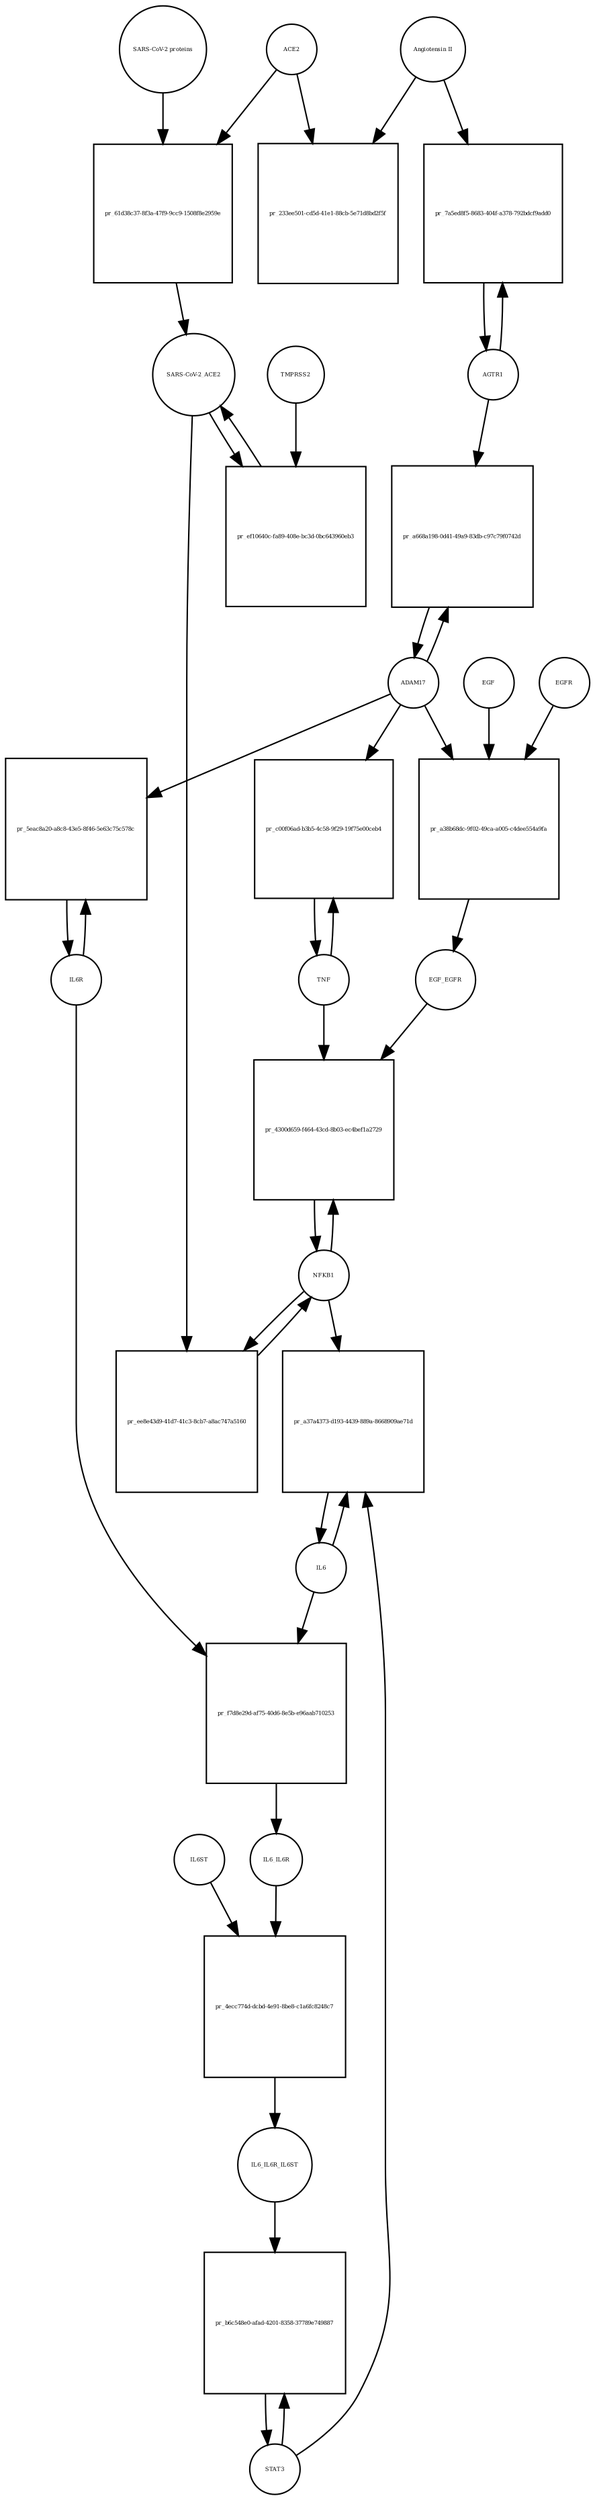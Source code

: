 strict digraph  {
"Angiotensin II" [annotation="", bipartite=0, cls="simple chemical", fontsize=4, label="Angiotensin II", shape=circle];
"pr_233ee501-cd5d-41e1-88cb-5e71d8bd2f5f" [annotation="", bipartite=1, cls=process, fontsize=4, label="pr_233ee501-cd5d-41e1-88cb-5e71d8bd2f5f", shape=square];
ACE2 [annotation="", bipartite=0, cls=macromolecule, fontsize=4, label=ACE2, shape=circle];
"pr_61d38c37-8f3a-47f9-9cc9-1508f8e2959e" [annotation="", bipartite=1, cls=process, fontsize=4, label="pr_61d38c37-8f3a-47f9-9cc9-1508f8e2959e", shape=square];
"SARS-CoV-2_ACE2" [annotation="", bipartite=0, cls=complex, fontsize=4, label="SARS-CoV-2_ACE2", shape=circle];
"SARS-CoV-2 proteins" [annotation="", bipartite=0, cls=macromolecule, fontsize=4, label="SARS-CoV-2 proteins", shape=circle];
"pr_ef10640c-fa89-408e-bc3d-0bc643960eb3" [annotation="", bipartite=1, cls=process, fontsize=4, label="pr_ef10640c-fa89-408e-bc3d-0bc643960eb3", shape=square];
TMPRSS2 [annotation="", bipartite=0, cls=macromolecule, fontsize=4, label=TMPRSS2, shape=circle];
NFKB1 [annotation="", bipartite=0, cls=macromolecule, fontsize=4, label=NFKB1, shape=circle];
"pr_ee8e43d9-41d7-41c3-8cb7-a8ac747a5160" [annotation="", bipartite=1, cls=process, fontsize=4, label="pr_ee8e43d9-41d7-41c3-8cb7-a8ac747a5160", shape=square];
"pr_4300d659-f464-43cd-8b03-ec4bef1a2729" [annotation="", bipartite=1, cls=process, fontsize=4, label="pr_4300d659-f464-43cd-8b03-ec4bef1a2729", shape=square];
EGF_EGFR [annotation="", bipartite=0, cls=complex, fontsize=4, label=EGF_EGFR, shape=circle];
TNF [annotation="", bipartite=0, cls=macromolecule, fontsize=4, label=TNF, shape=circle];
AGTR1 [annotation="", bipartite=0, cls=macromolecule, fontsize=4, label=AGTR1, shape=circle];
"pr_7a5ed8f5-8683-404f-a378-792bdcf9add0" [annotation="", bipartite=1, cls=process, fontsize=4, label="pr_7a5ed8f5-8683-404f-a378-792bdcf9add0", shape=square];
ADAM17 [annotation="", bipartite=0, cls=macromolecule, fontsize=4, label=ADAM17, shape=circle];
"pr_a668a198-0d41-49a9-83db-c97c79f0742d" [annotation="", bipartite=1, cls=process, fontsize=4, label="pr_a668a198-0d41-49a9-83db-c97c79f0742d", shape=square];
IL6R [annotation="", bipartite=0, cls=macromolecule, fontsize=4, label=IL6R, shape=circle];
"pr_5eac8a20-a8c8-43e5-8f46-5e63c75c578c" [annotation="", bipartite=1, cls=process, fontsize=4, label="pr_5eac8a20-a8c8-43e5-8f46-5e63c75c578c", shape=square];
EGFR [annotation="", bipartite=0, cls=macromolecule, fontsize=4, label=EGFR, shape=circle];
"pr_a38b68dc-9f02-49ca-a005-c4dee554a9fa" [annotation="", bipartite=1, cls=process, fontsize=4, label="pr_a38b68dc-9f02-49ca-a005-c4dee554a9fa", shape=square];
EGF [annotation="", bipartite=0, cls=macromolecule, fontsize=4, label=EGF, shape=circle];
"pr_c00f06ad-b3b5-4c58-9f29-19f75e00ceb4" [annotation="", bipartite=1, cls=process, fontsize=4, label="pr_c00f06ad-b3b5-4c58-9f29-19f75e00ceb4", shape=square];
"pr_f7d8e29d-af75-40d6-8e5b-e96aab710253" [annotation="", bipartite=1, cls=process, fontsize=4, label="pr_f7d8e29d-af75-40d6-8e5b-e96aab710253", shape=square];
IL6_IL6R [annotation="", bipartite=0, cls=complex, fontsize=4, label=IL6_IL6R, shape=circle];
IL6 [annotation="", bipartite=0, cls=macromolecule, fontsize=4, label=IL6, shape=circle];
"pr_4ecc774d-dcbd-4e91-8be8-c1a6fc8248c7" [annotation="", bipartite=1, cls=process, fontsize=4, label="pr_4ecc774d-dcbd-4e91-8be8-c1a6fc8248c7", shape=square];
IL6_IL6R_IL6ST [annotation="", bipartite=0, cls=complex, fontsize=4, label=IL6_IL6R_IL6ST, shape=circle];
IL6ST [annotation="", bipartite=0, cls=macromolecule, fontsize=4, label=IL6ST, shape=circle];
STAT3 [annotation="", bipartite=0, cls=macromolecule, fontsize=4, label=STAT3, shape=circle];
"pr_b6c548e0-afad-4201-8358-37789e749887" [annotation="", bipartite=1, cls=process, fontsize=4, label="pr_b6c548e0-afad-4201-8358-37789e749887", shape=square];
"pr_a37a4373-d193-4439-889a-8668909ae71d" [annotation="", bipartite=1, cls=process, fontsize=4, label="pr_a37a4373-d193-4439-889a-8668909ae71d", shape=square];
"Angiotensin II" -> "pr_233ee501-cd5d-41e1-88cb-5e71d8bd2f5f"  [annotation="", interaction_type=consumption];
"Angiotensin II" -> "pr_7a5ed8f5-8683-404f-a378-792bdcf9add0"  [annotation="", interaction_type=catalysis];
ACE2 -> "pr_233ee501-cd5d-41e1-88cb-5e71d8bd2f5f"  [annotation="", interaction_type=catalysis];
ACE2 -> "pr_61d38c37-8f3a-47f9-9cc9-1508f8e2959e"  [annotation="", interaction_type=consumption];
"pr_61d38c37-8f3a-47f9-9cc9-1508f8e2959e" -> "SARS-CoV-2_ACE2"  [annotation="", interaction_type=production];
"SARS-CoV-2_ACE2" -> "pr_ef10640c-fa89-408e-bc3d-0bc643960eb3"  [annotation="", interaction_type=consumption];
"SARS-CoV-2_ACE2" -> "pr_ee8e43d9-41d7-41c3-8cb7-a8ac747a5160"  [annotation="", interaction_type=stimulation];
"SARS-CoV-2 proteins" -> "pr_61d38c37-8f3a-47f9-9cc9-1508f8e2959e"  [annotation="", interaction_type=consumption];
"pr_ef10640c-fa89-408e-bc3d-0bc643960eb3" -> "SARS-CoV-2_ACE2"  [annotation="", interaction_type=production];
TMPRSS2 -> "pr_ef10640c-fa89-408e-bc3d-0bc643960eb3"  [annotation="", interaction_type=consumption];
NFKB1 -> "pr_ee8e43d9-41d7-41c3-8cb7-a8ac747a5160"  [annotation="", interaction_type=consumption];
NFKB1 -> "pr_4300d659-f464-43cd-8b03-ec4bef1a2729"  [annotation="", interaction_type=consumption];
NFKB1 -> "pr_a37a4373-d193-4439-889a-8668909ae71d"  [annotation="", interaction_type=stimulation];
"pr_ee8e43d9-41d7-41c3-8cb7-a8ac747a5160" -> NFKB1  [annotation="", interaction_type=production];
"pr_4300d659-f464-43cd-8b03-ec4bef1a2729" -> NFKB1  [annotation="", interaction_type=production];
EGF_EGFR -> "pr_4300d659-f464-43cd-8b03-ec4bef1a2729"  [annotation="", interaction_type=stimulation];
TNF -> "pr_4300d659-f464-43cd-8b03-ec4bef1a2729"  [annotation="", interaction_type=stimulation];
TNF -> "pr_c00f06ad-b3b5-4c58-9f29-19f75e00ceb4"  [annotation="", interaction_type=consumption];
AGTR1 -> "pr_7a5ed8f5-8683-404f-a378-792bdcf9add0"  [annotation="", interaction_type=consumption];
AGTR1 -> "pr_a668a198-0d41-49a9-83db-c97c79f0742d"  [annotation="", interaction_type=catalysis];
"pr_7a5ed8f5-8683-404f-a378-792bdcf9add0" -> AGTR1  [annotation="", interaction_type=production];
ADAM17 -> "pr_a668a198-0d41-49a9-83db-c97c79f0742d"  [annotation="", interaction_type=consumption];
ADAM17 -> "pr_5eac8a20-a8c8-43e5-8f46-5e63c75c578c"  [annotation="", interaction_type=catalysis];
ADAM17 -> "pr_a38b68dc-9f02-49ca-a005-c4dee554a9fa"  [annotation="", interaction_type=stimulation];
ADAM17 -> "pr_c00f06ad-b3b5-4c58-9f29-19f75e00ceb4"  [annotation="", interaction_type=catalysis];
"pr_a668a198-0d41-49a9-83db-c97c79f0742d" -> ADAM17  [annotation="", interaction_type=production];
IL6R -> "pr_5eac8a20-a8c8-43e5-8f46-5e63c75c578c"  [annotation="", interaction_type=consumption];
IL6R -> "pr_f7d8e29d-af75-40d6-8e5b-e96aab710253"  [annotation="", interaction_type=consumption];
"pr_5eac8a20-a8c8-43e5-8f46-5e63c75c578c" -> IL6R  [annotation="", interaction_type=production];
EGFR -> "pr_a38b68dc-9f02-49ca-a005-c4dee554a9fa"  [annotation="", interaction_type=consumption];
"pr_a38b68dc-9f02-49ca-a005-c4dee554a9fa" -> EGF_EGFR  [annotation="", interaction_type=production];
EGF -> "pr_a38b68dc-9f02-49ca-a005-c4dee554a9fa"  [annotation="", interaction_type=consumption];
"pr_c00f06ad-b3b5-4c58-9f29-19f75e00ceb4" -> TNF  [annotation="", interaction_type=production];
"pr_f7d8e29d-af75-40d6-8e5b-e96aab710253" -> IL6_IL6R  [annotation="", interaction_type=production];
IL6_IL6R -> "pr_4ecc774d-dcbd-4e91-8be8-c1a6fc8248c7"  [annotation="", interaction_type=consumption];
IL6 -> "pr_f7d8e29d-af75-40d6-8e5b-e96aab710253"  [annotation="", interaction_type=consumption];
IL6 -> "pr_a37a4373-d193-4439-889a-8668909ae71d"  [annotation="", interaction_type=consumption];
"pr_4ecc774d-dcbd-4e91-8be8-c1a6fc8248c7" -> IL6_IL6R_IL6ST  [annotation="", interaction_type=production];
IL6_IL6R_IL6ST -> "pr_b6c548e0-afad-4201-8358-37789e749887"  [annotation="", interaction_type=catalysis];
IL6ST -> "pr_4ecc774d-dcbd-4e91-8be8-c1a6fc8248c7"  [annotation="", interaction_type=consumption];
STAT3 -> "pr_b6c548e0-afad-4201-8358-37789e749887"  [annotation="", interaction_type=consumption];
STAT3 -> "pr_a37a4373-d193-4439-889a-8668909ae71d"  [annotation="", interaction_type=stimulation];
"pr_b6c548e0-afad-4201-8358-37789e749887" -> STAT3  [annotation="", interaction_type=production];
"pr_a37a4373-d193-4439-889a-8668909ae71d" -> IL6  [annotation="", interaction_type=production];
}

